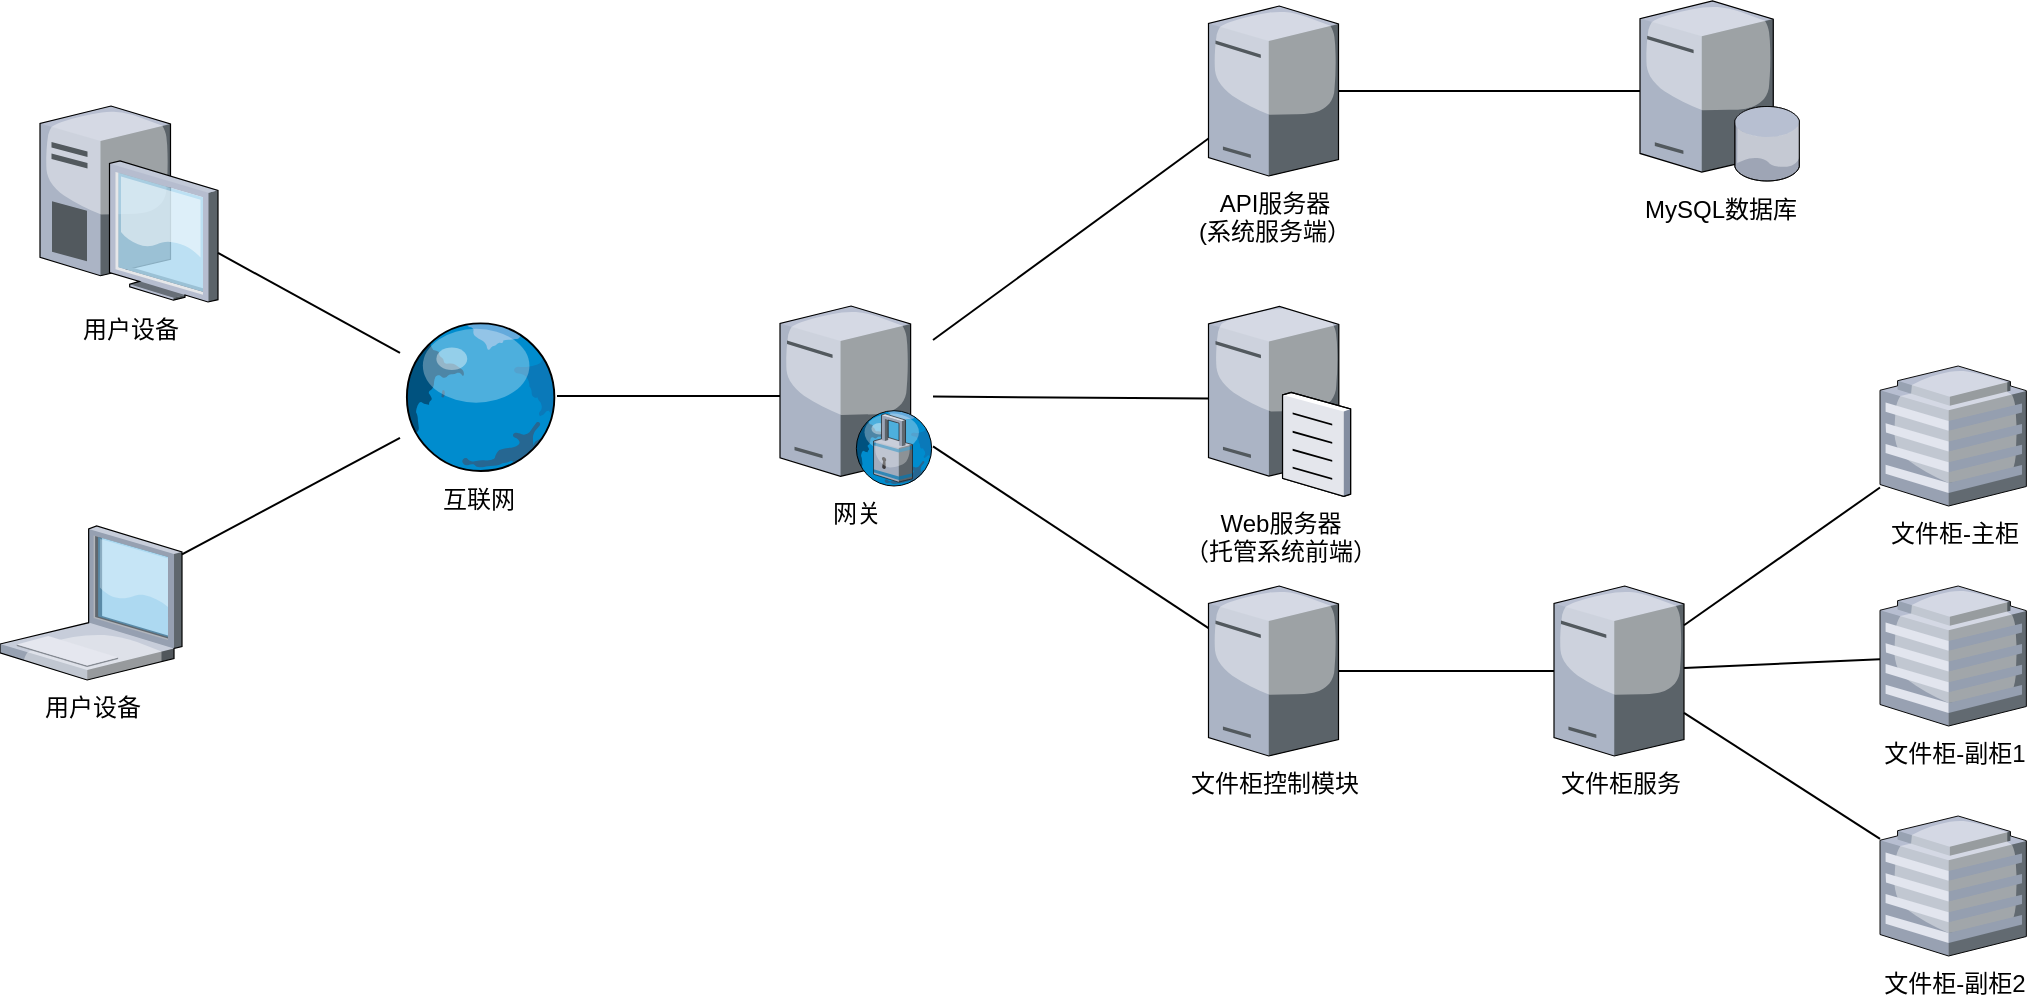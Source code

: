 <mxfile version="26.2.15">
  <diagram name="第 1 页" id="-pRMrxnwegoPKFar7Ro3">
    <mxGraphModel dx="1097" dy="584" grid="1" gridSize="10" guides="1" tooltips="1" connect="1" arrows="1" fold="1" page="1" pageScale="1" pageWidth="827" pageHeight="1169" math="0" shadow="0">
      <root>
        <mxCell id="0" />
        <mxCell id="1" parent="0" />
        <mxCell id="6qK6w1fUxaMm84eF96_b-1" value="用户设备" style="verticalLabelPosition=bottom;sketch=0;aspect=fixed;html=1;verticalAlign=top;strokeColor=none;align=center;outlineConnect=0;shape=mxgraph.citrix.desktop;" parent="1" vertex="1">
          <mxGeometry x="70" y="160" width="89" height="98" as="geometry" />
        </mxCell>
        <mxCell id="6qK6w1fUxaMm84eF96_b-2" value="用户设备" style="verticalLabelPosition=bottom;sketch=0;aspect=fixed;html=1;verticalAlign=top;strokeColor=none;align=center;outlineConnect=0;shape=mxgraph.citrix.laptop_1;" parent="1" vertex="1">
          <mxGeometry x="50" y="370" width="91" height="77" as="geometry" />
        </mxCell>
        <mxCell id="6qK6w1fUxaMm84eF96_b-3" value="网关" style="verticalLabelPosition=bottom;sketch=0;aspect=fixed;html=1;verticalAlign=top;strokeColor=none;align=center;outlineConnect=0;shape=mxgraph.citrix.proxy_server;" parent="1" vertex="1">
          <mxGeometry x="440" y="260" width="76.5" height="90" as="geometry" />
        </mxCell>
        <mxCell id="6qK6w1fUxaMm84eF96_b-4" value="&lt;div&gt;API服务器&lt;/div&gt;&lt;div&gt;(系统服务端）&lt;/div&gt;" style="verticalLabelPosition=bottom;sketch=0;aspect=fixed;html=1;verticalAlign=top;strokeColor=none;align=center;outlineConnect=0;shape=mxgraph.citrix.tower_server;" parent="1" vertex="1">
          <mxGeometry x="654.25" y="110" width="65" height="85" as="geometry" />
        </mxCell>
        <mxCell id="6qK6w1fUxaMm84eF96_b-6" value="MySQL数据库" style="verticalLabelPosition=bottom;sketch=0;aspect=fixed;html=1;verticalAlign=top;strokeColor=none;align=center;outlineConnect=0;shape=mxgraph.citrix.database_server;" parent="1" vertex="1">
          <mxGeometry x="870" y="107.5" width="80" height="90" as="geometry" />
        </mxCell>
        <mxCell id="6qK6w1fUxaMm84eF96_b-7" value="文件柜控制模块" style="verticalLabelPosition=bottom;sketch=0;aspect=fixed;html=1;verticalAlign=top;strokeColor=none;align=center;outlineConnect=0;shape=mxgraph.citrix.tower_server;" parent="1" vertex="1">
          <mxGeometry x="654.25" y="400" width="65" height="85" as="geometry" />
        </mxCell>
        <mxCell id="6qK6w1fUxaMm84eF96_b-9" value="" style="endArrow=none;html=1;rounded=0;" parent="1" source="6qK6w1fUxaMm84eF96_b-1" target="wMVqPyCpb7T7B9sVLrzH-5" edge="1">
          <mxGeometry width="50" height="50" relative="1" as="geometry">
            <mxPoint x="610" y="290" as="sourcePoint" />
            <mxPoint x="660" y="240" as="targetPoint" />
          </mxGeometry>
        </mxCell>
        <mxCell id="6qK6w1fUxaMm84eF96_b-10" value="" style="endArrow=none;html=1;rounded=0;" parent="1" source="6qK6w1fUxaMm84eF96_b-2" target="wMVqPyCpb7T7B9sVLrzH-5" edge="1">
          <mxGeometry width="50" height="50" relative="1" as="geometry">
            <mxPoint x="610" y="290" as="sourcePoint" />
            <mxPoint x="660" y="240" as="targetPoint" />
          </mxGeometry>
        </mxCell>
        <mxCell id="6qK6w1fUxaMm84eF96_b-11" value="" style="endArrow=none;html=1;rounded=0;" parent="1" source="wMVqPyCpb7T7B9sVLrzH-13" target="6qK6w1fUxaMm84eF96_b-3" edge="1">
          <mxGeometry width="50" height="50" relative="1" as="geometry">
            <mxPoint x="654.25" y="305" as="sourcePoint" />
            <mxPoint x="660" y="240" as="targetPoint" />
          </mxGeometry>
        </mxCell>
        <mxCell id="6qK6w1fUxaMm84eF96_b-12" value="" style="endArrow=none;html=1;rounded=0;" parent="1" source="6qK6w1fUxaMm84eF96_b-3" target="6qK6w1fUxaMm84eF96_b-4" edge="1">
          <mxGeometry width="50" height="50" relative="1" as="geometry">
            <mxPoint x="610" y="290" as="sourcePoint" />
            <mxPoint x="660" y="240" as="targetPoint" />
          </mxGeometry>
        </mxCell>
        <mxCell id="6qK6w1fUxaMm84eF96_b-13" value="" style="endArrow=none;html=1;rounded=0;" parent="1" source="6qK6w1fUxaMm84eF96_b-3" target="6qK6w1fUxaMm84eF96_b-7" edge="1">
          <mxGeometry width="50" height="50" relative="1" as="geometry">
            <mxPoint x="610" y="290" as="sourcePoint" />
            <mxPoint x="660" y="240" as="targetPoint" />
          </mxGeometry>
        </mxCell>
        <mxCell id="6qK6w1fUxaMm84eF96_b-14" value="" style="endArrow=none;html=1;rounded=0;" parent="1" source="6qK6w1fUxaMm84eF96_b-6" target="6qK6w1fUxaMm84eF96_b-4" edge="1">
          <mxGeometry width="50" height="50" relative="1" as="geometry">
            <mxPoint x="610" y="290" as="sourcePoint" />
            <mxPoint x="660" y="240" as="targetPoint" />
          </mxGeometry>
        </mxCell>
        <mxCell id="6qK6w1fUxaMm84eF96_b-16" value="文件柜服务" style="verticalLabelPosition=bottom;sketch=0;aspect=fixed;html=1;verticalAlign=top;strokeColor=none;align=center;outlineConnect=0;shape=mxgraph.citrix.tower_server;" parent="1" vertex="1">
          <mxGeometry x="827" y="400" width="65" height="85" as="geometry" />
        </mxCell>
        <mxCell id="6qK6w1fUxaMm84eF96_b-17" value="" style="endArrow=none;html=1;rounded=0;" parent="1" source="6qK6w1fUxaMm84eF96_b-16" target="6qK6w1fUxaMm84eF96_b-7" edge="1">
          <mxGeometry width="50" height="50" relative="1" as="geometry">
            <mxPoint x="610" y="290" as="sourcePoint" />
            <mxPoint x="660" y="240" as="targetPoint" />
          </mxGeometry>
        </mxCell>
        <mxCell id="6qK6w1fUxaMm84eF96_b-18" value="" style="endArrow=none;html=1;rounded=0;" parent="1" source="6qK6w1fUxaMm84eF96_b-3" target="wMVqPyCpb7T7B9sVLrzH-5" edge="1">
          <mxGeometry width="50" height="50" relative="1" as="geometry">
            <mxPoint x="610" y="290" as="sourcePoint" />
            <mxPoint x="660" y="240" as="targetPoint" />
          </mxGeometry>
        </mxCell>
        <mxCell id="wMVqPyCpb7T7B9sVLrzH-4" value="文件柜-副柜1" style="verticalLabelPosition=bottom;sketch=0;aspect=fixed;html=1;verticalAlign=top;strokeColor=none;align=center;outlineConnect=0;shape=mxgraph.citrix.hq_enterprise;" vertex="1" parent="1">
          <mxGeometry x="990" y="400" width="73.18" height="70" as="geometry" />
        </mxCell>
        <mxCell id="wMVqPyCpb7T7B9sVLrzH-5" value="互联网" style="verticalLabelPosition=bottom;sketch=0;aspect=fixed;html=1;verticalAlign=top;strokeColor=none;align=center;outlineConnect=0;shape=mxgraph.citrix.globe;" vertex="1" parent="1">
          <mxGeometry x="250" y="267.5" width="78.5" height="75" as="geometry" />
        </mxCell>
        <mxCell id="wMVqPyCpb7T7B9sVLrzH-6" value="文件柜-主柜" style="verticalLabelPosition=bottom;sketch=0;aspect=fixed;html=1;verticalAlign=top;strokeColor=none;align=center;outlineConnect=0;shape=mxgraph.citrix.hq_enterprise;" vertex="1" parent="1">
          <mxGeometry x="990" y="290" width="73.18" height="70" as="geometry" />
        </mxCell>
        <mxCell id="wMVqPyCpb7T7B9sVLrzH-7" value="文件柜-副柜2" style="verticalLabelPosition=bottom;sketch=0;aspect=fixed;html=1;verticalAlign=top;strokeColor=none;align=center;outlineConnect=0;shape=mxgraph.citrix.hq_enterprise;" vertex="1" parent="1">
          <mxGeometry x="990" y="515" width="73.18" height="70" as="geometry" />
        </mxCell>
        <mxCell id="wMVqPyCpb7T7B9sVLrzH-9" value="" style="endArrow=none;html=1;rounded=0;" edge="1" parent="1" source="6qK6w1fUxaMm84eF96_b-16" target="wMVqPyCpb7T7B9sVLrzH-4">
          <mxGeometry width="50" height="50" relative="1" as="geometry">
            <mxPoint x="610" y="290" as="sourcePoint" />
            <mxPoint x="660" y="240" as="targetPoint" />
          </mxGeometry>
        </mxCell>
        <mxCell id="wMVqPyCpb7T7B9sVLrzH-10" value="" style="endArrow=none;html=1;rounded=0;" edge="1" parent="1" source="6qK6w1fUxaMm84eF96_b-16" target="wMVqPyCpb7T7B9sVLrzH-6">
          <mxGeometry width="50" height="50" relative="1" as="geometry">
            <mxPoint x="610" y="290" as="sourcePoint" />
            <mxPoint x="660" y="240" as="targetPoint" />
          </mxGeometry>
        </mxCell>
        <mxCell id="wMVqPyCpb7T7B9sVLrzH-11" value="" style="endArrow=none;html=1;rounded=0;" edge="1" parent="1" source="6qK6w1fUxaMm84eF96_b-16" target="wMVqPyCpb7T7B9sVLrzH-7">
          <mxGeometry width="50" height="50" relative="1" as="geometry">
            <mxPoint x="610" y="290" as="sourcePoint" />
            <mxPoint x="660" y="240" as="targetPoint" />
          </mxGeometry>
        </mxCell>
        <mxCell id="wMVqPyCpb7T7B9sVLrzH-13" value="&lt;div&gt;Web服务器&lt;/div&gt;&lt;div&gt;（托管系统前端）&lt;/div&gt;" style="verticalLabelPosition=bottom;sketch=0;aspect=fixed;html=1;verticalAlign=top;strokeColor=none;align=center;outlineConnect=0;shape=mxgraph.citrix.file_server;" vertex="1" parent="1">
          <mxGeometry x="654.25" y="258" width="71" height="97" as="geometry" />
        </mxCell>
      </root>
    </mxGraphModel>
  </diagram>
</mxfile>
